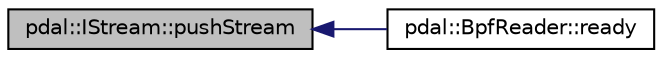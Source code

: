 digraph "pdal::IStream::pushStream"
{
  edge [fontname="Helvetica",fontsize="10",labelfontname="Helvetica",labelfontsize="10"];
  node [fontname="Helvetica",fontsize="10",shape=record];
  rankdir="LR";
  Node1 [label="pdal::IStream::pushStream",height=0.2,width=0.4,color="black", fillcolor="grey75", style="filled", fontcolor="black"];
  Node1 -> Node2 [dir="back",color="midnightblue",fontsize="10",style="solid",fontname="Helvetica"];
  Node2 [label="pdal::BpfReader::ready",height=0.2,width=0.4,color="black", fillcolor="white", style="filled",URL="$classpdal_1_1BpfReader.html#a6d10eebd98f3e10faed9af5cbc4bc1a9"];
}
